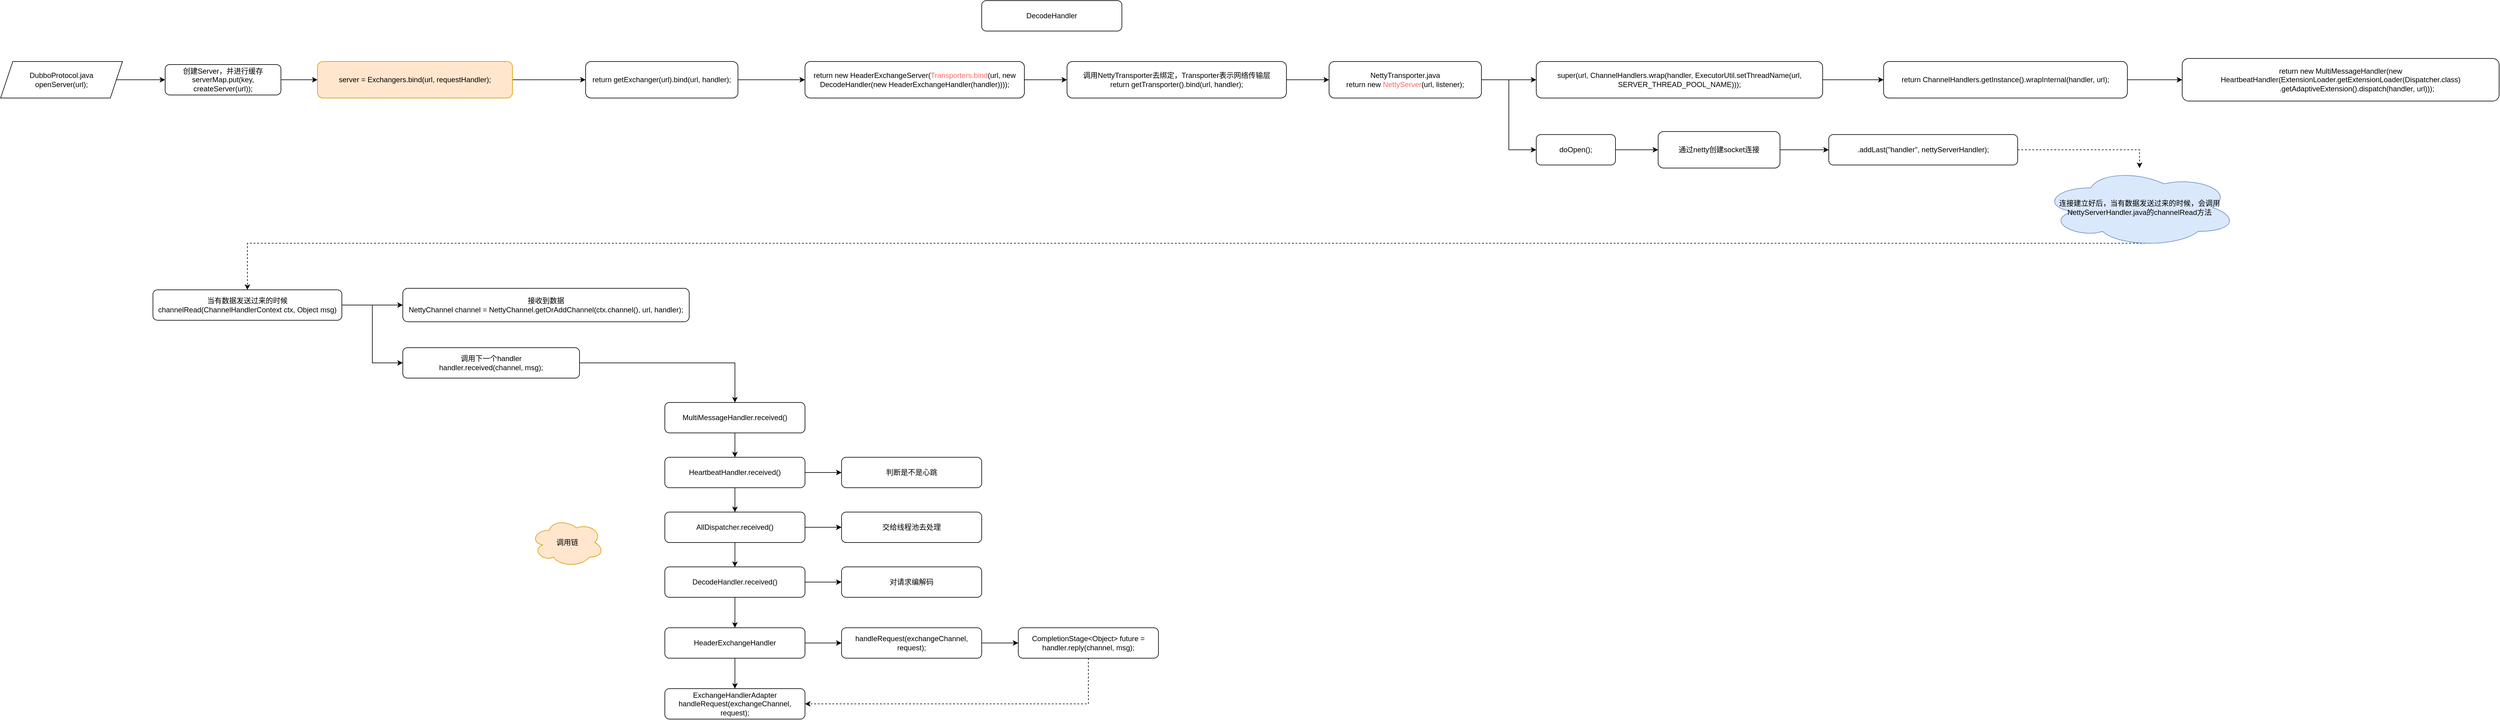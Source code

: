 <mxfile version="16.2.7" type="github">
  <diagram id="N_SzV05Sl-xpzJkPLOpi" name="第 1 页">
    <mxGraphModel dx="1422" dy="839" grid="1" gridSize="10" guides="1" tooltips="1" connect="1" arrows="1" fold="1" page="1" pageScale="1" pageWidth="827" pageHeight="1169" math="0" shadow="0">
      <root>
        <mxCell id="0" />
        <mxCell id="1" parent="0" />
        <mxCell id="OXep2yuAuGdIZl1_ptaH-7" style="edgeStyle=orthogonalEdgeStyle;rounded=0;orthogonalLoop=1;jettySize=auto;html=1;exitX=1;exitY=0.5;exitDx=0;exitDy=0;" edge="1" parent="1" source="OXep2yuAuGdIZl1_ptaH-4" target="OXep2yuAuGdIZl1_ptaH-6">
          <mxGeometry relative="1" as="geometry" />
        </mxCell>
        <mxCell id="OXep2yuAuGdIZl1_ptaH-4" value="DubboProtocol.java&lt;br&gt;openServer(url);" style="shape=parallelogram;perimeter=parallelogramPerimeter;whiteSpace=wrap;html=1;fixedSize=1;" vertex="1" parent="1">
          <mxGeometry x="200" y="210" width="200" height="60" as="geometry" />
        </mxCell>
        <mxCell id="OXep2yuAuGdIZl1_ptaH-9" style="edgeStyle=orthogonalEdgeStyle;rounded=0;orthogonalLoop=1;jettySize=auto;html=1;exitX=1;exitY=0.5;exitDx=0;exitDy=0;" edge="1" parent="1" source="OXep2yuAuGdIZl1_ptaH-6" target="OXep2yuAuGdIZl1_ptaH-8">
          <mxGeometry relative="1" as="geometry" />
        </mxCell>
        <mxCell id="OXep2yuAuGdIZl1_ptaH-6" value="创建Server，并进行缓存&lt;br&gt;serverMap.put(key, createServer(url));" style="rounded=1;whiteSpace=wrap;html=1;" vertex="1" parent="1">
          <mxGeometry x="470" y="215" width="190" height="50" as="geometry" />
        </mxCell>
        <mxCell id="OXep2yuAuGdIZl1_ptaH-12" style="edgeStyle=orthogonalEdgeStyle;rounded=0;orthogonalLoop=1;jettySize=auto;html=1;exitX=1;exitY=0.5;exitDx=0;exitDy=0;" edge="1" parent="1" source="OXep2yuAuGdIZl1_ptaH-8" target="OXep2yuAuGdIZl1_ptaH-11">
          <mxGeometry relative="1" as="geometry" />
        </mxCell>
        <mxCell id="OXep2yuAuGdIZl1_ptaH-8" value="server = Exchangers.bind(url, requestHandler);" style="rounded=1;whiteSpace=wrap;html=1;fillColor=#ffe6cc;strokeColor=#d79b00;" vertex="1" parent="1">
          <mxGeometry x="720" y="210" width="320" height="60" as="geometry" />
        </mxCell>
        <mxCell id="OXep2yuAuGdIZl1_ptaH-14" style="edgeStyle=orthogonalEdgeStyle;rounded=0;orthogonalLoop=1;jettySize=auto;html=1;exitX=1;exitY=0.5;exitDx=0;exitDy=0;" edge="1" parent="1" source="OXep2yuAuGdIZl1_ptaH-11" target="OXep2yuAuGdIZl1_ptaH-13">
          <mxGeometry relative="1" as="geometry" />
        </mxCell>
        <mxCell id="OXep2yuAuGdIZl1_ptaH-11" value="return getExchanger(url).bind(url, handler);" style="rounded=1;whiteSpace=wrap;html=1;" vertex="1" parent="1">
          <mxGeometry x="1160" y="210" width="250" height="60" as="geometry" />
        </mxCell>
        <mxCell id="OXep2yuAuGdIZl1_ptaH-24" style="edgeStyle=orthogonalEdgeStyle;rounded=0;orthogonalLoop=1;jettySize=auto;html=1;exitX=1;exitY=0.5;exitDx=0;exitDy=0;" edge="1" parent="1" source="OXep2yuAuGdIZl1_ptaH-13" target="OXep2yuAuGdIZl1_ptaH-23">
          <mxGeometry relative="1" as="geometry" />
        </mxCell>
        <mxCell id="OXep2yuAuGdIZl1_ptaH-13" value="return new HeaderExchangeServer(&lt;font color=&quot;#ff6666&quot;&gt;Transporters.bind&lt;/font&gt;(url, new DecodeHandler(new HeaderExchangeHandler(handler))));" style="rounded=1;whiteSpace=wrap;html=1;" vertex="1" parent="1">
          <mxGeometry x="1520" y="210" width="360" height="60" as="geometry" />
        </mxCell>
        <mxCell id="OXep2yuAuGdIZl1_ptaH-52" style="edgeStyle=orthogonalEdgeStyle;rounded=0;orthogonalLoop=1;jettySize=auto;html=1;exitX=0.5;exitY=1;exitDx=0;exitDy=0;entryX=0.5;entryY=0;entryDx=0;entryDy=0;" edge="1" parent="1" source="OXep2yuAuGdIZl1_ptaH-17" target="OXep2yuAuGdIZl1_ptaH-21">
          <mxGeometry relative="1" as="geometry" />
        </mxCell>
        <mxCell id="OXep2yuAuGdIZl1_ptaH-80" style="edgeStyle=orthogonalEdgeStyle;rounded=0;orthogonalLoop=1;jettySize=auto;html=1;exitX=1;exitY=0.5;exitDx=0;exitDy=0;fontColor=#000000;" edge="1" parent="1" source="OXep2yuAuGdIZl1_ptaH-17" target="OXep2yuAuGdIZl1_ptaH-79">
          <mxGeometry relative="1" as="geometry" />
        </mxCell>
        <mxCell id="OXep2yuAuGdIZl1_ptaH-17" value="DecodeHandler.received()" style="rounded=1;whiteSpace=wrap;html=1;" vertex="1" parent="1">
          <mxGeometry x="1290" y="1040" width="230" height="50" as="geometry" />
        </mxCell>
        <mxCell id="OXep2yuAuGdIZl1_ptaH-19" value="DecodeHandler" style="rounded=1;whiteSpace=wrap;html=1;" vertex="1" parent="1">
          <mxGeometry x="1810" y="110" width="230" height="50" as="geometry" />
        </mxCell>
        <mxCell id="OXep2yuAuGdIZl1_ptaH-72" style="edgeStyle=orthogonalEdgeStyle;rounded=0;orthogonalLoop=1;jettySize=auto;html=1;exitX=0.5;exitY=1;exitDx=0;exitDy=0;fontColor=#000000;" edge="1" parent="1" source="OXep2yuAuGdIZl1_ptaH-21" target="OXep2yuAuGdIZl1_ptaH-54">
          <mxGeometry relative="1" as="geometry" />
        </mxCell>
        <mxCell id="OXep2yuAuGdIZl1_ptaH-75" style="edgeStyle=orthogonalEdgeStyle;rounded=0;orthogonalLoop=1;jettySize=auto;html=1;exitX=1;exitY=0.5;exitDx=0;exitDy=0;fontColor=#000000;" edge="1" parent="1" source="OXep2yuAuGdIZl1_ptaH-21" target="OXep2yuAuGdIZl1_ptaH-73">
          <mxGeometry relative="1" as="geometry" />
        </mxCell>
        <mxCell id="OXep2yuAuGdIZl1_ptaH-21" value="HeaderExchangeHandler" style="rounded=1;whiteSpace=wrap;html=1;" vertex="1" parent="1">
          <mxGeometry x="1290" y="1140" width="230" height="50" as="geometry" />
        </mxCell>
        <mxCell id="OXep2yuAuGdIZl1_ptaH-26" style="edgeStyle=orthogonalEdgeStyle;rounded=0;orthogonalLoop=1;jettySize=auto;html=1;exitX=1;exitY=0.5;exitDx=0;exitDy=0;" edge="1" parent="1" source="OXep2yuAuGdIZl1_ptaH-23" target="OXep2yuAuGdIZl1_ptaH-25">
          <mxGeometry relative="1" as="geometry" />
        </mxCell>
        <mxCell id="OXep2yuAuGdIZl1_ptaH-23" value="调用NettyTransporter去绑定，Transporter表示网络传输层&lt;br&gt;return getTransporter().bind(url, handler);" style="rounded=1;whiteSpace=wrap;html=1;" vertex="1" parent="1">
          <mxGeometry x="1950" y="210" width="360" height="60" as="geometry" />
        </mxCell>
        <mxCell id="OXep2yuAuGdIZl1_ptaH-28" style="edgeStyle=orthogonalEdgeStyle;rounded=0;orthogonalLoop=1;jettySize=auto;html=1;exitX=1;exitY=0.5;exitDx=0;exitDy=0;" edge="1" parent="1" source="OXep2yuAuGdIZl1_ptaH-25" target="OXep2yuAuGdIZl1_ptaH-27">
          <mxGeometry relative="1" as="geometry" />
        </mxCell>
        <mxCell id="OXep2yuAuGdIZl1_ptaH-58" style="edgeStyle=orthogonalEdgeStyle;rounded=0;orthogonalLoop=1;jettySize=auto;html=1;exitX=1;exitY=0.5;exitDx=0;exitDy=0;entryX=0;entryY=0.5;entryDx=0;entryDy=0;fontColor=#FF6666;" edge="1" parent="1" source="OXep2yuAuGdIZl1_ptaH-25" target="OXep2yuAuGdIZl1_ptaH-57">
          <mxGeometry relative="1" as="geometry" />
        </mxCell>
        <mxCell id="OXep2yuAuGdIZl1_ptaH-25" value="NettyTransporter.java&lt;br&gt;return new &lt;font color=&quot;#ff6666&quot;&gt;NettyServer&lt;/font&gt;(url, listener);" style="rounded=1;whiteSpace=wrap;html=1;" vertex="1" parent="1">
          <mxGeometry x="2380" y="210" width="250" height="60" as="geometry" />
        </mxCell>
        <mxCell id="OXep2yuAuGdIZl1_ptaH-30" style="edgeStyle=orthogonalEdgeStyle;rounded=0;orthogonalLoop=1;jettySize=auto;html=1;exitX=1;exitY=0.5;exitDx=0;exitDy=0;" edge="1" parent="1" source="OXep2yuAuGdIZl1_ptaH-27" target="OXep2yuAuGdIZl1_ptaH-29">
          <mxGeometry relative="1" as="geometry" />
        </mxCell>
        <mxCell id="OXep2yuAuGdIZl1_ptaH-27" value="super(url, ChannelHandlers.wrap(handler, ExecutorUtil.setThreadName(url, SERVER_THREAD_POOL_NAME)));" style="rounded=1;whiteSpace=wrap;html=1;" vertex="1" parent="1">
          <mxGeometry x="2720" y="210" width="470" height="60" as="geometry" />
        </mxCell>
        <mxCell id="OXep2yuAuGdIZl1_ptaH-32" style="edgeStyle=orthogonalEdgeStyle;rounded=0;orthogonalLoop=1;jettySize=auto;html=1;exitX=1;exitY=0.5;exitDx=0;exitDy=0;" edge="1" parent="1" source="OXep2yuAuGdIZl1_ptaH-29" target="OXep2yuAuGdIZl1_ptaH-31">
          <mxGeometry relative="1" as="geometry" />
        </mxCell>
        <mxCell id="OXep2yuAuGdIZl1_ptaH-29" value="return ChannelHandlers.getInstance().wrapInternal(handler, url);" style="rounded=1;whiteSpace=wrap;html=1;" vertex="1" parent="1">
          <mxGeometry x="3290" y="210" width="400" height="60" as="geometry" />
        </mxCell>
        <mxCell id="OXep2yuAuGdIZl1_ptaH-31" value="&lt;div&gt;return new MultiMessageHandler(new HeartbeatHandler(ExtensionLoader.getExtensionLoader(Dispatcher.class)&lt;/div&gt;&lt;div&gt;&amp;nbsp; &amp;nbsp; &amp;nbsp; &amp;nbsp; &amp;nbsp; &amp;nbsp; &amp;nbsp; &amp;nbsp; .getAdaptiveExtension().dispatch(handler, url)));&lt;/div&gt;" style="rounded=1;whiteSpace=wrap;html=1;" vertex="1" parent="1">
          <mxGeometry x="3780" y="205" width="520" height="70" as="geometry" />
        </mxCell>
        <mxCell id="OXep2yuAuGdIZl1_ptaH-48" style="edgeStyle=orthogonalEdgeStyle;rounded=0;orthogonalLoop=1;jettySize=auto;html=1;exitX=0.5;exitY=1;exitDx=0;exitDy=0;" edge="1" parent="1" source="OXep2yuAuGdIZl1_ptaH-33" target="OXep2yuAuGdIZl1_ptaH-35">
          <mxGeometry relative="1" as="geometry" />
        </mxCell>
        <mxCell id="OXep2yuAuGdIZl1_ptaH-33" value="MultiMessageHandler.received()" style="rounded=1;whiteSpace=wrap;html=1;" vertex="1" parent="1">
          <mxGeometry x="1290" y="770" width="230" height="50" as="geometry" />
        </mxCell>
        <mxCell id="OXep2yuAuGdIZl1_ptaH-49" style="edgeStyle=orthogonalEdgeStyle;rounded=0;orthogonalLoop=1;jettySize=auto;html=1;exitX=0.5;exitY=1;exitDx=0;exitDy=0;" edge="1" parent="1" source="OXep2yuAuGdIZl1_ptaH-35" target="OXep2yuAuGdIZl1_ptaH-42">
          <mxGeometry relative="1" as="geometry" />
        </mxCell>
        <mxCell id="OXep2yuAuGdIZl1_ptaH-84" style="edgeStyle=orthogonalEdgeStyle;rounded=0;orthogonalLoop=1;jettySize=auto;html=1;exitX=1;exitY=0.5;exitDx=0;exitDy=0;fontColor=#000000;" edge="1" parent="1" source="OXep2yuAuGdIZl1_ptaH-35" target="OXep2yuAuGdIZl1_ptaH-83">
          <mxGeometry relative="1" as="geometry" />
        </mxCell>
        <mxCell id="OXep2yuAuGdIZl1_ptaH-35" value="HeartbeatHandler.received()" style="rounded=1;whiteSpace=wrap;html=1;" vertex="1" parent="1">
          <mxGeometry x="1290" y="860" width="230" height="50" as="geometry" />
        </mxCell>
        <mxCell id="OXep2yuAuGdIZl1_ptaH-50" style="edgeStyle=orthogonalEdgeStyle;rounded=0;orthogonalLoop=1;jettySize=auto;html=1;exitX=0.5;exitY=1;exitDx=0;exitDy=0;" edge="1" parent="1" source="OXep2yuAuGdIZl1_ptaH-42" target="OXep2yuAuGdIZl1_ptaH-17">
          <mxGeometry relative="1" as="geometry" />
        </mxCell>
        <mxCell id="OXep2yuAuGdIZl1_ptaH-82" style="edgeStyle=orthogonalEdgeStyle;rounded=0;orthogonalLoop=1;jettySize=auto;html=1;exitX=1;exitY=0.5;exitDx=0;exitDy=0;fontColor=#000000;" edge="1" parent="1" source="OXep2yuAuGdIZl1_ptaH-42" target="OXep2yuAuGdIZl1_ptaH-81">
          <mxGeometry relative="1" as="geometry" />
        </mxCell>
        <mxCell id="OXep2yuAuGdIZl1_ptaH-42" value="AllDispatcher.received()" style="rounded=1;whiteSpace=wrap;html=1;" vertex="1" parent="1">
          <mxGeometry x="1290" y="950" width="230" height="50" as="geometry" />
        </mxCell>
        <mxCell id="OXep2yuAuGdIZl1_ptaH-54" value="ExchangeHandlerAdapter&lt;br&gt;handleRequest(exchangeChannel, request);" style="rounded=1;whiteSpace=wrap;html=1;" vertex="1" parent="1">
          <mxGeometry x="1290" y="1240" width="230" height="50" as="geometry" />
        </mxCell>
        <mxCell id="OXep2yuAuGdIZl1_ptaH-56" value="调用链" style="ellipse;shape=cloud;whiteSpace=wrap;html=1;fillColor=#ffe6cc;strokeColor=#d79b00;" vertex="1" parent="1">
          <mxGeometry x="1070" y="960" width="120" height="80" as="geometry" />
        </mxCell>
        <mxCell id="OXep2yuAuGdIZl1_ptaH-60" style="edgeStyle=orthogonalEdgeStyle;rounded=0;orthogonalLoop=1;jettySize=auto;html=1;exitX=1;exitY=0.5;exitDx=0;exitDy=0;fontColor=#FF6666;" edge="1" parent="1" source="OXep2yuAuGdIZl1_ptaH-57" target="OXep2yuAuGdIZl1_ptaH-59">
          <mxGeometry relative="1" as="geometry" />
        </mxCell>
        <mxCell id="OXep2yuAuGdIZl1_ptaH-57" value="doOpen();" style="rounded=1;whiteSpace=wrap;html=1;" vertex="1" parent="1">
          <mxGeometry x="2720" y="330" width="130" height="50" as="geometry" />
        </mxCell>
        <mxCell id="OXep2yuAuGdIZl1_ptaH-62" style="edgeStyle=orthogonalEdgeStyle;rounded=0;orthogonalLoop=1;jettySize=auto;html=1;exitX=1;exitY=0.5;exitDx=0;exitDy=0;fontColor=#FF6666;" edge="1" parent="1" source="OXep2yuAuGdIZl1_ptaH-59" target="OXep2yuAuGdIZl1_ptaH-61">
          <mxGeometry relative="1" as="geometry" />
        </mxCell>
        <mxCell id="OXep2yuAuGdIZl1_ptaH-59" value="通过netty创建socket连接" style="rounded=1;whiteSpace=wrap;html=1;" vertex="1" parent="1">
          <mxGeometry x="2920" y="325" width="200" height="60" as="geometry" />
        </mxCell>
        <mxCell id="OXep2yuAuGdIZl1_ptaH-64" style="edgeStyle=orthogonalEdgeStyle;rounded=0;orthogonalLoop=1;jettySize=auto;html=1;exitX=1;exitY=0.5;exitDx=0;exitDy=0;fontColor=#FF6666;dashed=1;" edge="1" parent="1" source="OXep2yuAuGdIZl1_ptaH-61" target="OXep2yuAuGdIZl1_ptaH-65">
          <mxGeometry relative="1" as="geometry" />
        </mxCell>
        <mxCell id="OXep2yuAuGdIZl1_ptaH-61" value=".addLast(&quot;handler&quot;, nettyServerHandler);" style="rounded=1;whiteSpace=wrap;html=1;" vertex="1" parent="1">
          <mxGeometry x="3200" y="330" width="310" height="50" as="geometry" />
        </mxCell>
        <mxCell id="OXep2yuAuGdIZl1_ptaH-68" style="edgeStyle=orthogonalEdgeStyle;rounded=0;orthogonalLoop=1;jettySize=auto;html=1;exitX=1;exitY=0.5;exitDx=0;exitDy=0;fontColor=#000000;" edge="1" parent="1" source="OXep2yuAuGdIZl1_ptaH-63" target="OXep2yuAuGdIZl1_ptaH-67">
          <mxGeometry relative="1" as="geometry" />
        </mxCell>
        <mxCell id="OXep2yuAuGdIZl1_ptaH-70" style="edgeStyle=orthogonalEdgeStyle;rounded=0;orthogonalLoop=1;jettySize=auto;html=1;exitX=1;exitY=0.5;exitDx=0;exitDy=0;entryX=0;entryY=0.5;entryDx=0;entryDy=0;fontColor=#000000;" edge="1" parent="1" source="OXep2yuAuGdIZl1_ptaH-63" target="OXep2yuAuGdIZl1_ptaH-69">
          <mxGeometry relative="1" as="geometry" />
        </mxCell>
        <mxCell id="OXep2yuAuGdIZl1_ptaH-63" value="当有数据发送过来的时候&lt;br&gt;channelRead(ChannelHandlerContext ctx, Object msg)" style="rounded=1;whiteSpace=wrap;html=1;" vertex="1" parent="1">
          <mxGeometry x="450" y="585" width="310" height="50" as="geometry" />
        </mxCell>
        <mxCell id="OXep2yuAuGdIZl1_ptaH-66" style="edgeStyle=orthogonalEdgeStyle;rounded=0;orthogonalLoop=1;jettySize=auto;html=1;exitX=0.55;exitY=0.95;exitDx=0;exitDy=0;exitPerimeter=0;entryX=0.5;entryY=0;entryDx=0;entryDy=0;dashed=1;fontColor=#000000;" edge="1" parent="1" source="OXep2yuAuGdIZl1_ptaH-65" target="OXep2yuAuGdIZl1_ptaH-63">
          <mxGeometry relative="1" as="geometry" />
        </mxCell>
        <mxCell id="OXep2yuAuGdIZl1_ptaH-65" value="连接建立好后，当有数据发送过来的时候，会调用NettyServerHandler.java的channelRead方法" style="ellipse;shape=cloud;whiteSpace=wrap;html=1;fillColor=#dae8fc;strokeColor=#6c8ebf;" vertex="1" parent="1">
          <mxGeometry x="3550" y="385" width="320" height="130" as="geometry" />
        </mxCell>
        <mxCell id="OXep2yuAuGdIZl1_ptaH-67" value="接收到数据&lt;br&gt;NettyChannel channel = NettyChannel.getOrAddChannel(ctx.channel(), url, handler);" style="rounded=1;whiteSpace=wrap;html=1;" vertex="1" parent="1">
          <mxGeometry x="860" y="582.5" width="470" height="55" as="geometry" />
        </mxCell>
        <mxCell id="OXep2yuAuGdIZl1_ptaH-71" style="edgeStyle=orthogonalEdgeStyle;rounded=0;orthogonalLoop=1;jettySize=auto;html=1;exitX=1;exitY=0.5;exitDx=0;exitDy=0;fontColor=#000000;" edge="1" parent="1" source="OXep2yuAuGdIZl1_ptaH-69" target="OXep2yuAuGdIZl1_ptaH-33">
          <mxGeometry relative="1" as="geometry" />
        </mxCell>
        <mxCell id="OXep2yuAuGdIZl1_ptaH-69" value="调用下一个handler&lt;br&gt;handler.received(channel, msg);" style="rounded=1;whiteSpace=wrap;html=1;" vertex="1" parent="1">
          <mxGeometry x="860" y="680" width="290" height="50" as="geometry" />
        </mxCell>
        <mxCell id="OXep2yuAuGdIZl1_ptaH-77" style="edgeStyle=orthogonalEdgeStyle;rounded=0;orthogonalLoop=1;jettySize=auto;html=1;exitX=1;exitY=0.5;exitDx=0;exitDy=0;fontColor=#000000;" edge="1" parent="1" source="OXep2yuAuGdIZl1_ptaH-73" target="OXep2yuAuGdIZl1_ptaH-74">
          <mxGeometry relative="1" as="geometry" />
        </mxCell>
        <mxCell id="OXep2yuAuGdIZl1_ptaH-73" value="handleRequest(exchangeChannel, request);" style="rounded=1;whiteSpace=wrap;html=1;" vertex="1" parent="1">
          <mxGeometry x="1580" y="1140" width="230" height="50" as="geometry" />
        </mxCell>
        <mxCell id="OXep2yuAuGdIZl1_ptaH-78" style="edgeStyle=orthogonalEdgeStyle;rounded=0;orthogonalLoop=1;jettySize=auto;html=1;exitX=0.5;exitY=1;exitDx=0;exitDy=0;entryX=1;entryY=0.5;entryDx=0;entryDy=0;fontColor=#000000;dashed=1;" edge="1" parent="1" source="OXep2yuAuGdIZl1_ptaH-74" target="OXep2yuAuGdIZl1_ptaH-54">
          <mxGeometry relative="1" as="geometry" />
        </mxCell>
        <mxCell id="OXep2yuAuGdIZl1_ptaH-74" value="CompletionStage&amp;lt;Object&amp;gt; future = handler.reply(channel, msg);" style="rounded=1;whiteSpace=wrap;html=1;" vertex="1" parent="1">
          <mxGeometry x="1870" y="1140" width="230" height="50" as="geometry" />
        </mxCell>
        <mxCell id="OXep2yuAuGdIZl1_ptaH-79" value="对请求编解码" style="rounded=1;whiteSpace=wrap;html=1;" vertex="1" parent="1">
          <mxGeometry x="1580" y="1040" width="230" height="50" as="geometry" />
        </mxCell>
        <mxCell id="OXep2yuAuGdIZl1_ptaH-81" value="交给线程池去处理" style="rounded=1;whiteSpace=wrap;html=1;" vertex="1" parent="1">
          <mxGeometry x="1580" y="950" width="230" height="50" as="geometry" />
        </mxCell>
        <mxCell id="OXep2yuAuGdIZl1_ptaH-83" value="判断是不是心跳" style="rounded=1;whiteSpace=wrap;html=1;" vertex="1" parent="1">
          <mxGeometry x="1580" y="860" width="230" height="50" as="geometry" />
        </mxCell>
      </root>
    </mxGraphModel>
  </diagram>
</mxfile>
